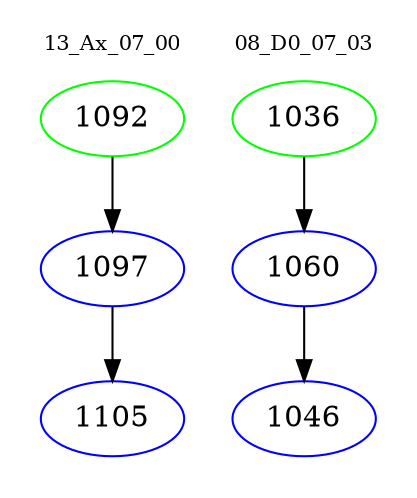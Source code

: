 digraph{
subgraph cluster_0 {
color = white
label = "13_Ax_07_00";
fontsize=10;
T0_1092 [label="1092", color="green"]
T0_1092 -> T0_1097 [color="black"]
T0_1097 [label="1097", color="blue"]
T0_1097 -> T0_1105 [color="black"]
T0_1105 [label="1105", color="blue"]
}
subgraph cluster_1 {
color = white
label = "08_D0_07_03";
fontsize=10;
T1_1036 [label="1036", color="green"]
T1_1036 -> T1_1060 [color="black"]
T1_1060 [label="1060", color="blue"]
T1_1060 -> T1_1046 [color="black"]
T1_1046 [label="1046", color="blue"]
}
}
